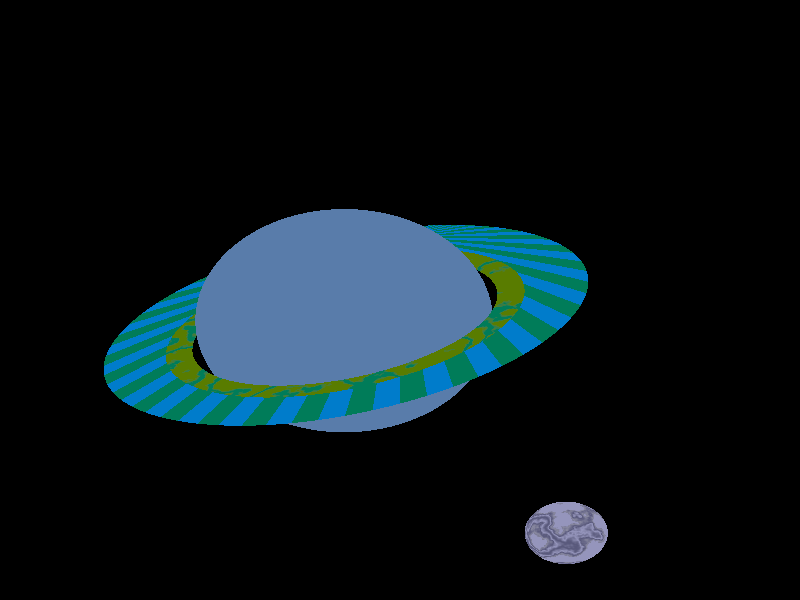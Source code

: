 #include "colors.inc"
#include "textures.inc"

camera {
   location <0, 4.25, -45>
   direction <0, 0, 5>
   up  <0, 1, 0>
   right <1, 0, 0>
   look_at <0, 0, 90>
}

//Key Light
light_source {<50, 100, -60> color rgb White}

//Back Light
light_source {<100, 50, 40> color rgb White}

object {
   sphere {<2, -1, 3> .5}
   pigment {color rgb <5, 10, 1>}
   texture { Blue_Agate }
   finish { ambient .4 diffuse .4 specular .25 }
}

object {
   sphere {<-.6, 2.6, -2> 1.6}
   pigment {color rgb <.1, .2, .4>}
   //texture { Blood_Marble }
   finish { ambient .4 diffuse .4 specular .25 }
   normal { waves turbulence 3 }
}

object {
   disc {<-.6, 2.6, -2>, <-0.3, 1, -0.5>, 2, 1.7}
   pigment {
      marble
      turbulence 2
      color_map {
        [0.2 color rgbf <0, .2, .1, .5>]
        [0.4 color rgbf <.1, .2, 0, .5>]
      }
   }
   finish { ambient .4 diffuse .4 specular .25 }
   normal { bumps }
}

object {
   disc {<-.6, 2.6, -2>, <-0.3, 1, -0.5>, 2.7, 2}
   pigment {
      radial
      frequency 50
      color_map {
        [0.5 color rgbf <0, .2, .1, .8>]
        [0.5 color rgbf <0, .2, .6, .95>]
      }
   }
   finish { ambient .4 diffuse .4 specular .25 }
}
